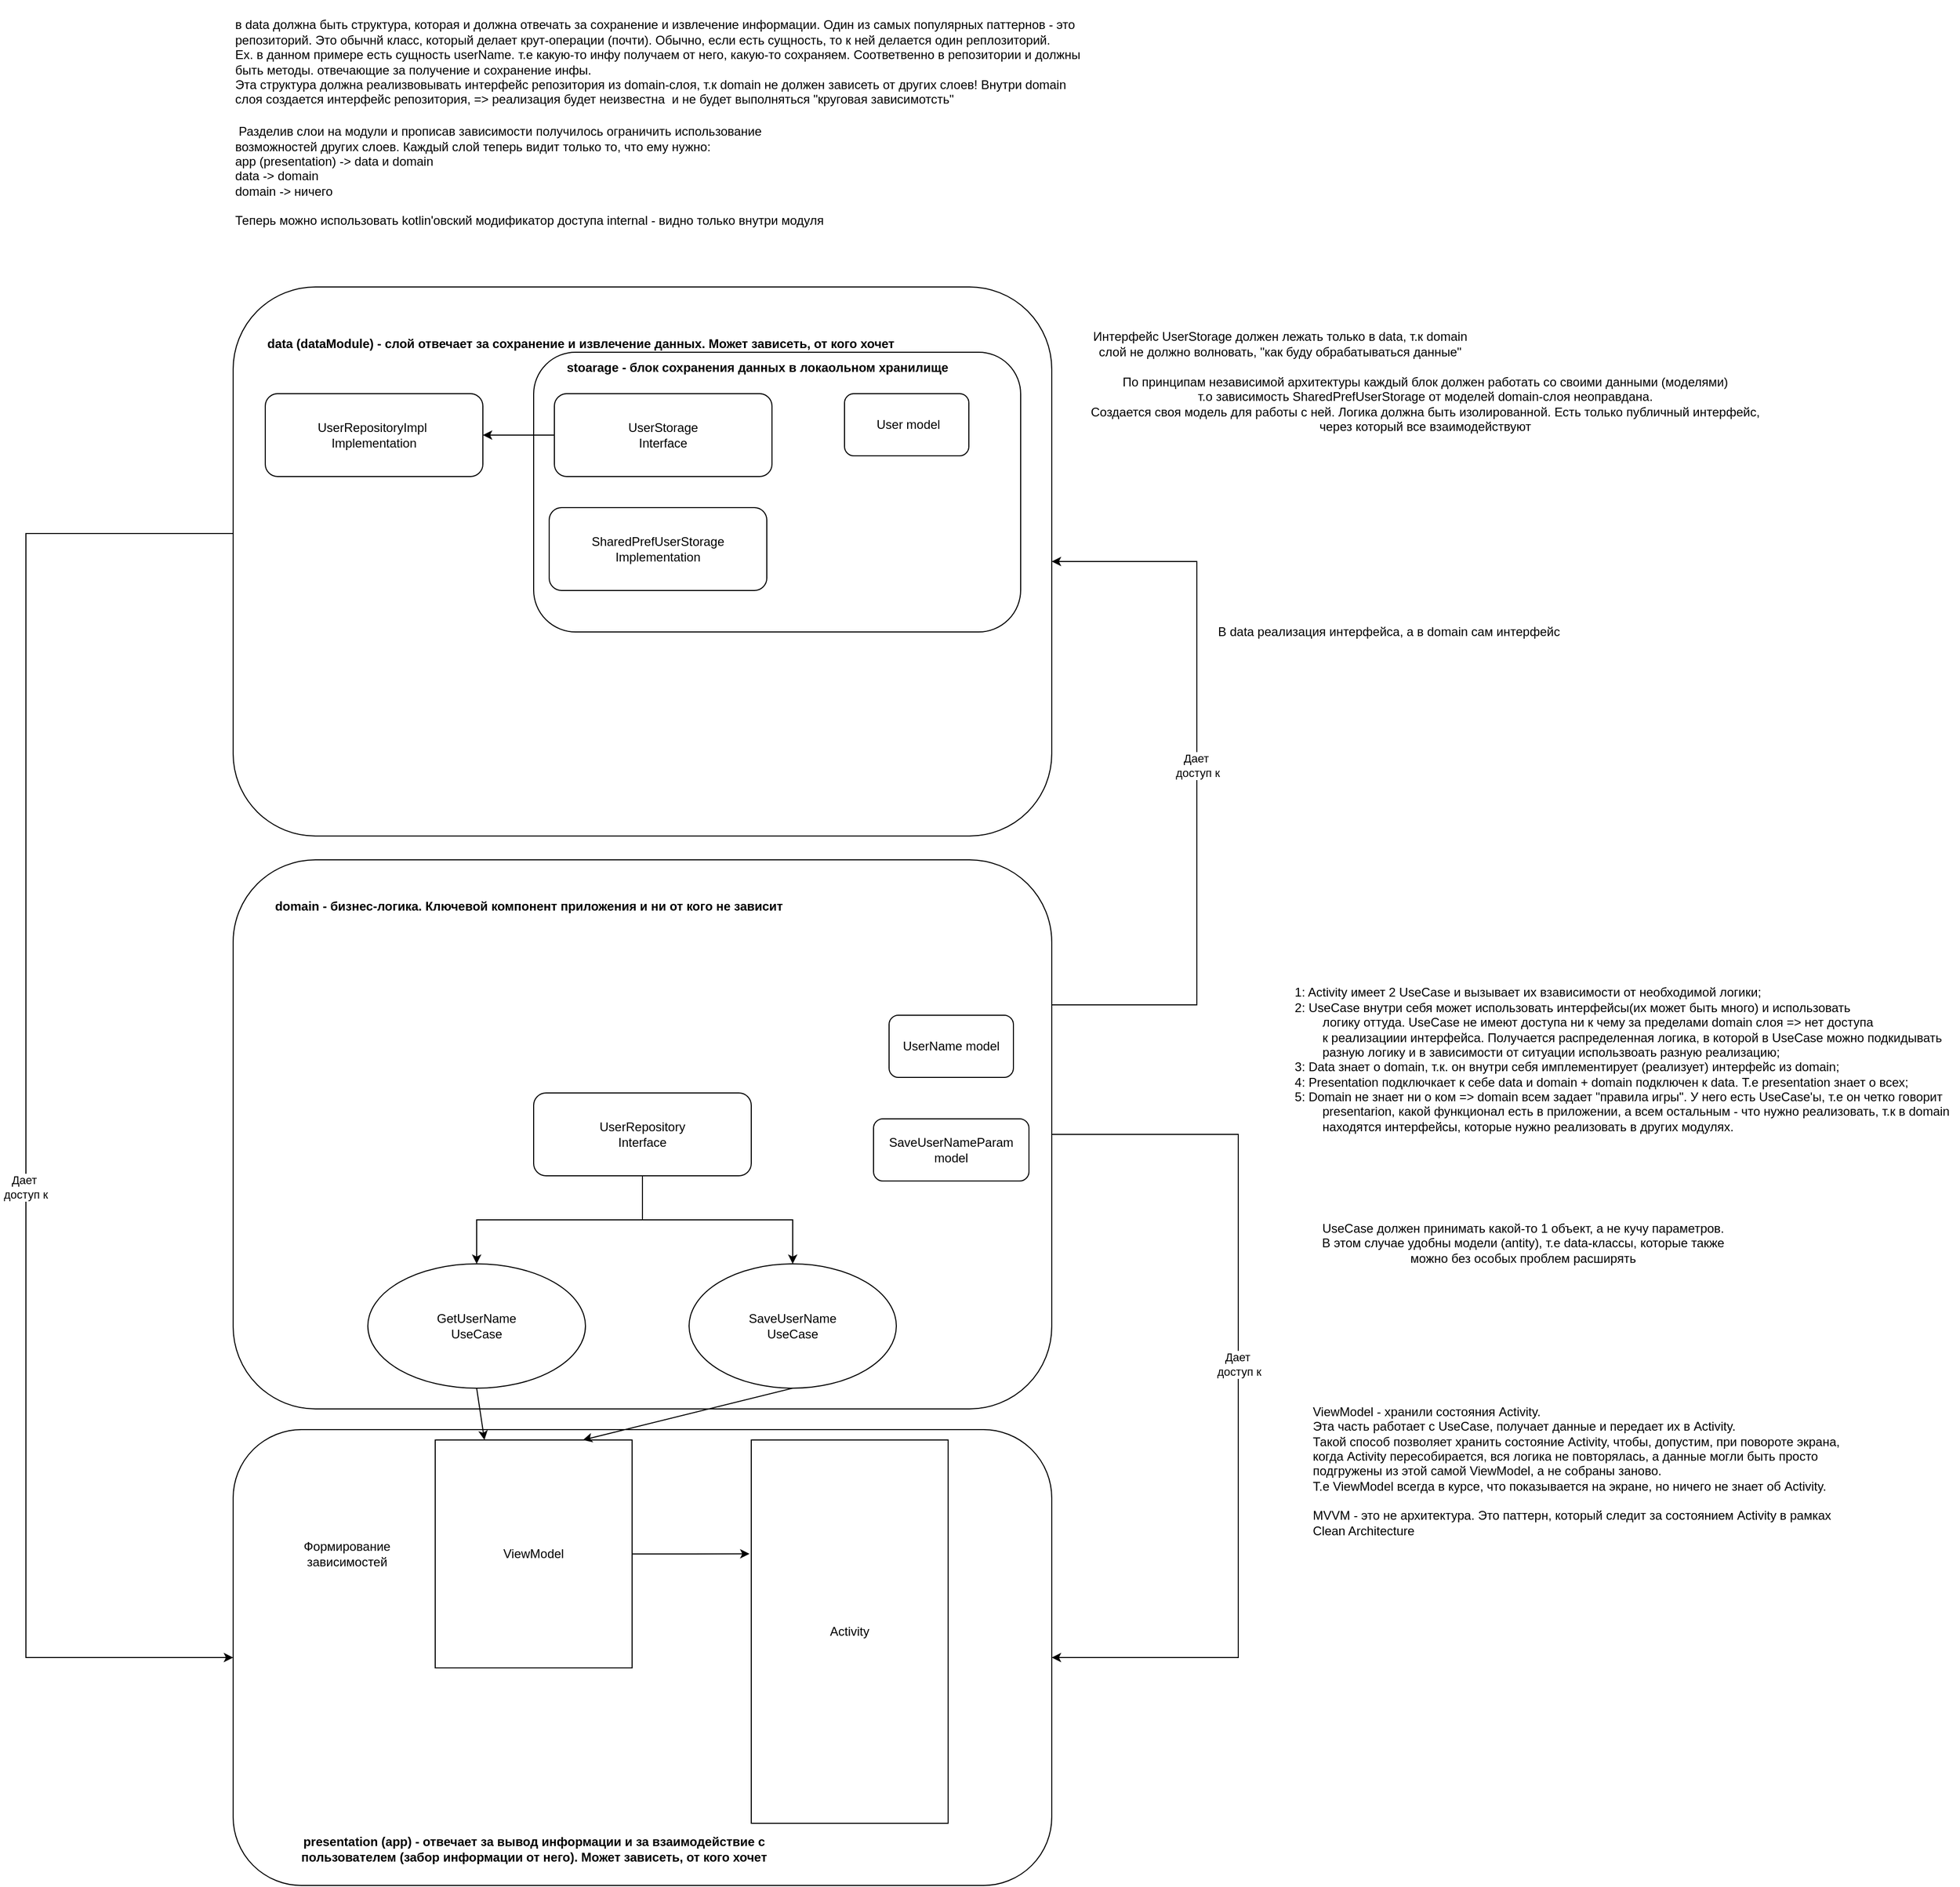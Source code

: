<mxfile version="19.0.3" type="device"><diagram id="ez9t7bem_2jCKn0CQkNO" name="Page-1"><mxGraphModel dx="1481" dy="1871" grid="1" gridSize="10" guides="1" tooltips="1" connect="1" arrows="1" fold="1" page="1" pageScale="1" pageWidth="827" pageHeight="1169" math="0" shadow="0"><root><mxCell id="0"/><mxCell id="1" parent="0"/><mxCell id="18Z7DHJpel_eaTuYEsQm-6" value="" style="rounded=1;whiteSpace=wrap;html=1;" parent="1" vertex="1"><mxGeometry x="-340" y="650" width="790" height="440" as="geometry"/></mxCell><mxCell id="oxo87xYoF75ZZi-0ZLqG-11" style="edgeStyle=orthogonalEdgeStyle;rounded=0;orthogonalLoop=1;jettySize=auto;html=1;" parent="1" source="18Z7DHJpel_eaTuYEsQm-4" edge="1"><mxGeometry relative="1" as="geometry"><mxPoint x="450.0" y="870" as="targetPoint"/><Array as="points"><mxPoint x="630" y="365"/><mxPoint x="630" y="870"/></Array></mxGeometry></mxCell><mxCell id="oxo87xYoF75ZZi-0ZLqG-17" value="Дает&lt;br&gt;&amp;nbsp;доступ к" style="edgeLabel;html=1;align=center;verticalAlign=middle;resizable=0;points=[];" parent="oxo87xYoF75ZZi-0ZLqG-11" vertex="1" connectable="0"><mxGeometry x="-0.069" y="-1" relative="1" as="geometry"><mxPoint y="-1" as="offset"/></mxGeometry></mxCell><mxCell id="oxo87xYoF75ZZi-0ZLqG-13" style="edgeStyle=orthogonalEdgeStyle;rounded=0;orthogonalLoop=1;jettySize=auto;html=1;entryX=1;entryY=0.5;entryDx=0;entryDy=0;" parent="1" source="18Z7DHJpel_eaTuYEsQm-4" target="oxo87xYoF75ZZi-0ZLqG-1" edge="1"><mxGeometry relative="1" as="geometry"><Array as="points"><mxPoint x="590" y="240"/><mxPoint x="590" y="-188"/></Array></mxGeometry></mxCell><mxCell id="oxo87xYoF75ZZi-0ZLqG-19" value="Дает&lt;br&gt;&amp;nbsp;доступ к" style="edgeLabel;html=1;align=center;verticalAlign=middle;resizable=0;points=[];" parent="oxo87xYoF75ZZi-0ZLqG-13" vertex="1" connectable="0"><mxGeometry x="0.049" y="1" relative="1" as="geometry"><mxPoint as="offset"/></mxGeometry></mxCell><mxCell id="18Z7DHJpel_eaTuYEsQm-4" value="" style="rounded=1;whiteSpace=wrap;html=1;" parent="1" vertex="1"><mxGeometry x="-340" y="100" width="790" height="530" as="geometry"/></mxCell><mxCell id="18Z7DHJpel_eaTuYEsQm-1" value="GetUserName&lt;br&gt;UseCase" style="ellipse;whiteSpace=wrap;html=1;" parent="1" vertex="1"><mxGeometry x="-210" y="490" width="210" height="120" as="geometry"/></mxCell><mxCell id="18Z7DHJpel_eaTuYEsQm-2" value="SaveUserName&lt;br&gt;UseCase" style="ellipse;whiteSpace=wrap;html=1;" parent="1" vertex="1"><mxGeometry x="100" y="490" width="200" height="120" as="geometry"/></mxCell><mxCell id="fY0dr240Z6xg3-y0M74--2" style="edgeStyle=orthogonalEdgeStyle;rounded=0;orthogonalLoop=1;jettySize=auto;html=1;entryX=-0.009;entryY=0.297;entryDx=0;entryDy=0;entryPerimeter=0;" edge="1" parent="1" source="18Z7DHJpel_eaTuYEsQm-3" target="fY0dr240Z6xg3-y0M74--1"><mxGeometry relative="1" as="geometry"/></mxCell><mxCell id="18Z7DHJpel_eaTuYEsQm-3" value="ViewModel" style="rounded=0;whiteSpace=wrap;html=1;" parent="1" vertex="1"><mxGeometry x="-145" y="660" width="190" height="220" as="geometry"/></mxCell><mxCell id="18Z7DHJpel_eaTuYEsQm-7" value="" style="endArrow=classic;html=1;rounded=0;exitX=0.5;exitY=1;exitDx=0;exitDy=0;entryX=0.25;entryY=0;entryDx=0;entryDy=0;" parent="1" source="18Z7DHJpel_eaTuYEsQm-1" target="18Z7DHJpel_eaTuYEsQm-3" edge="1"><mxGeometry width="50" height="50" relative="1" as="geometry"><mxPoint x="260" y="790" as="sourcePoint"/><mxPoint x="310" y="740" as="targetPoint"/></mxGeometry></mxCell><mxCell id="18Z7DHJpel_eaTuYEsQm-8" value="" style="endArrow=classic;html=1;rounded=0;exitX=0.5;exitY=1;exitDx=0;exitDy=0;entryX=0.75;entryY=0;entryDx=0;entryDy=0;" parent="1" source="18Z7DHJpel_eaTuYEsQm-2" target="18Z7DHJpel_eaTuYEsQm-3" edge="1"><mxGeometry width="50" height="50" relative="1" as="geometry"><mxPoint x="-95" y="620" as="sourcePoint"/><mxPoint x="17.5" y="680" as="targetPoint"/></mxGeometry></mxCell><mxCell id="18Z7DHJpel_eaTuYEsQm-9" value="presentation (app) - отвечает за вывод информации и за взаимодействие с пользователем (забор информации от него). Может зависеть, от кого хочет" style="text;html=1;strokeColor=none;fillColor=none;align=center;verticalAlign=middle;whiteSpace=wrap;rounded=0;fontStyle=1" parent="1" vertex="1"><mxGeometry x="-309" y="1040" width="519" height="30" as="geometry"/></mxCell><mxCell id="18Z7DHJpel_eaTuYEsQm-10" value="domain - бизнес-логика. Ключевой компонент приложения и ни от кого не зависит" style="text;html=1;strokeColor=none;fillColor=none;align=center;verticalAlign=middle;whiteSpace=wrap;rounded=0;fontStyle=1" parent="1" vertex="1"><mxGeometry x="-309" y="130" width="509" height="30" as="geometry"/></mxCell><mxCell id="oxo87xYoF75ZZi-0ZLqG-10" style="edgeStyle=orthogonalEdgeStyle;rounded=0;orthogonalLoop=1;jettySize=auto;html=1;entryX=0;entryY=0.5;entryDx=0;entryDy=0;" parent="1" source="oxo87xYoF75ZZi-0ZLqG-1" target="18Z7DHJpel_eaTuYEsQm-6" edge="1"><mxGeometry relative="1" as="geometry"><Array as="points"><mxPoint x="-540" y="-215"/><mxPoint x="-540" y="870"/></Array></mxGeometry></mxCell><mxCell id="oxo87xYoF75ZZi-0ZLqG-18" value="Дает&lt;br&gt;&amp;nbsp;доступ к" style="edgeLabel;html=1;align=center;verticalAlign=middle;resizable=0;points=[];" parent="oxo87xYoF75ZZi-0ZLqG-10" vertex="1" connectable="0"><mxGeometry x="0.117" y="-2" relative="1" as="geometry"><mxPoint y="1" as="offset"/></mxGeometry></mxCell><mxCell id="oxo87xYoF75ZZi-0ZLqG-1" value="" style="rounded=1;whiteSpace=wrap;html=1;" parent="1" vertex="1"><mxGeometry x="-340" y="-453" width="790" height="530" as="geometry"/></mxCell><mxCell id="oxo87xYoF75ZZi-0ZLqG-2" value="data (dataModule) - слой отвечает за сохранение и извлечение данных. Может зависеть, от кого хочет" style="text;html=1;strokeColor=none;fillColor=none;align=left;verticalAlign=middle;whiteSpace=wrap;rounded=0;fontStyle=1" parent="1" vertex="1"><mxGeometry x="-309" y="-413" width="620" height="30" as="geometry"/></mxCell><mxCell id="oxo87xYoF75ZZi-0ZLqG-3" value="в data должна быть структура, которая и должна отвечать за сохранение и извлечение информации. Один из самых популярных паттернов - это репозиторий. Это обычнй класс, который делает крут-операции (почти). Обычно, если есть сущность, то к ней делается один реплозиторий. &lt;br&gt;Ex. в данном примере есть сущность userName. т.е какую-то инфу получаем от него, какую-то сохраняем. Соответвенно в репозитории и должны быть методы. отвечающие за получение и сохранение инфы.&lt;br&gt;Эта структура должна реализвовывать интерфейс репозитория из domain-слоя, т.к domain не должен зависеть от других слоев! Внутри domain слоя создается интерфейс репозитория, =&amp;gt; реализация будет неизвестна&amp;nbsp; и не будет выполняться &quot;круговая зависимотсть&quot;" style="text;html=1;strokeColor=none;fillColor=none;align=left;verticalAlign=middle;whiteSpace=wrap;rounded=0;" parent="1" vertex="1"><mxGeometry x="-340" y="-730" width="820" height="120" as="geometry"/></mxCell><mxCell id="oxo87xYoF75ZZi-0ZLqG-4" value="UserRepositoryImpl&amp;nbsp;&lt;br&gt;Implementation" style="rounded=1;whiteSpace=wrap;html=1;" parent="1" vertex="1"><mxGeometry x="-309" y="-350" width="210" height="80" as="geometry"/></mxCell><mxCell id="oxo87xYoF75ZZi-0ZLqG-5" value="UserName model" style="rounded=1;whiteSpace=wrap;html=1;" parent="1" vertex="1"><mxGeometry x="293" y="250" width="120" height="60" as="geometry"/></mxCell><mxCell id="oxo87xYoF75ZZi-0ZLqG-6" value="SaveUserNameParam model" style="rounded=1;whiteSpace=wrap;html=1;" parent="1" vertex="1"><mxGeometry x="278" y="350" width="150" height="60" as="geometry"/></mxCell><mxCell id="oxo87xYoF75ZZi-0ZLqG-8" style="edgeStyle=orthogonalEdgeStyle;rounded=0;orthogonalLoop=1;jettySize=auto;html=1;" parent="1" source="oxo87xYoF75ZZi-0ZLqG-7" target="18Z7DHJpel_eaTuYEsQm-1" edge="1"><mxGeometry relative="1" as="geometry"/></mxCell><mxCell id="oxo87xYoF75ZZi-0ZLqG-9" style="edgeStyle=orthogonalEdgeStyle;rounded=0;orthogonalLoop=1;jettySize=auto;html=1;" parent="1" source="oxo87xYoF75ZZi-0ZLqG-7" target="18Z7DHJpel_eaTuYEsQm-2" edge="1"><mxGeometry relative="1" as="geometry"/></mxCell><mxCell id="oxo87xYoF75ZZi-0ZLqG-7" value="UserRepository&lt;br&gt;Interface" style="rounded=1;whiteSpace=wrap;html=1;" parent="1" vertex="1"><mxGeometry x="-50" y="325" width="210" height="80" as="geometry"/></mxCell><mxCell id="oxo87xYoF75ZZi-0ZLqG-14" value="В data реализация интерфейса, а в domain сам интерфейс" style="text;html=1;align=center;verticalAlign=middle;resizable=0;points=[];autosize=1;strokeColor=none;fillColor=none;" parent="1" vertex="1"><mxGeometry x="600" y="-130" width="350" height="20" as="geometry"/></mxCell><mxCell id="oxo87xYoF75ZZi-0ZLqG-15" value="&lt;div style=&quot;text-align: justify;&quot;&gt;&lt;span style=&quot;background-color: initial;&quot;&gt;1: Activity имеет 2 UseCase и вызывает их взависимости от необходимой логики;&lt;/span&gt;&lt;/div&gt;&lt;div style=&quot;text-align: justify;&quot;&gt;&lt;span style=&quot;background-color: initial;&quot;&gt;2: UseCase внутри себя может использовать интерфейсы(их может быть много) и использовать&amp;nbsp;&lt;/span&gt;&lt;/div&gt;&lt;div style=&quot;text-align: justify;&quot;&gt;&lt;span style=&quot;background-color: initial;&quot;&gt;&lt;span style=&quot;white-space: pre;&quot;&gt;&#9;&lt;/span&gt;логику оттуда. UseCase не имеют доступа ни к чему за пределами domain слоя =&amp;gt; нет доступа&lt;/span&gt;&lt;/div&gt;&lt;div style=&quot;text-align: justify;&quot;&gt;&lt;span style=&quot;background-color: initial;&quot;&gt;&lt;span style=&quot;white-space: pre;&quot;&gt;&#9;&lt;/span&gt;к реализациии интерфейса. Получается распределенная логика, в которой в UseCase можно подкидывать&lt;/span&gt;&lt;/div&gt;&lt;div style=&quot;text-align: justify;&quot;&gt;&lt;span style=&quot;background-color: initial;&quot;&gt;&lt;span style=&quot;white-space: pre;&quot;&gt;&#9;&lt;/span&gt;разную логику и в зависимости от ситуации использвоать разную реализацию;&lt;/span&gt;&lt;/div&gt;&lt;div style=&quot;text-align: justify;&quot;&gt;&lt;span style=&quot;background-color: initial;&quot;&gt;3:&amp;nbsp;&lt;/span&gt;&lt;span style=&quot;background-color: initial; text-align: left;&quot;&gt;Data знает о domain, т.к. он внутри себя имплементирует (реализует) интерфейс из domain;&lt;/span&gt;&lt;/div&gt;&lt;div style=&quot;text-align: justify;&quot;&gt;&lt;span style=&quot;background-color: initial;&quot;&gt;4: Presentation подключкает к себе data и domain + domain подключен к data. Т.е presentation знает о всех;&lt;/span&gt;&lt;/div&gt;&lt;div style=&quot;text-align: justify;&quot;&gt;&lt;span style=&quot;background-color: initial;&quot;&gt;5: Domain не знает ни о ком =&amp;gt; domain всем задает &quot;правила игры&quot;. У него есть UseCase'ы, т.е он четко говорит&lt;/span&gt;&lt;/div&gt;&lt;div style=&quot;text-align: justify;&quot;&gt;&lt;span style=&quot;white-space: pre;&quot;&gt;&#9;&lt;/span&gt;presentarion, какой функционал есть в приложении, а всем остальным - что нужно реализовать, т.к в domain&lt;/div&gt;&lt;div style=&quot;text-align: justify;&quot;&gt;&lt;span style=&quot;white-space: pre;&quot;&gt;&#9;&lt;/span&gt;находятся интерфейсы, которые нужно реализовать в других модулях.&lt;/div&gt;&lt;div style=&quot;text-align: justify;&quot;&gt;&lt;span style=&quot;background-color: initial;&quot;&gt;&amp;nbsp;&lt;/span&gt;&lt;/div&gt;" style="text;html=1;align=center;verticalAlign=middle;resizable=0;points=[];autosize=1;strokeColor=none;fillColor=none;" parent="1" vertex="1"><mxGeometry x="675" y="220" width="650" height="160" as="geometry"/></mxCell><mxCell id="Hts_RcECgyVePf7qLD3a-1" value="Формирование зависимостей" style="text;html=1;strokeColor=none;fillColor=none;align=center;verticalAlign=middle;whiteSpace=wrap;rounded=0;" parent="1" vertex="1"><mxGeometry x="-290" y="740" width="120" height="60" as="geometry"/></mxCell><mxCell id="Hts_RcECgyVePf7qLD3a-2" value="UseCase должен принимать какой-то 1 объект, а не кучу параметров. &lt;br&gt;В этом случае удобны модели (antity), т.е data-классы, которые также можно без особых проблем расширять" style="text;html=1;strokeColor=none;fillColor=none;align=center;verticalAlign=middle;whiteSpace=wrap;rounded=0;" parent="1" vertex="1"><mxGeometry x="700" y="420" width="410" height="100" as="geometry"/></mxCell><mxCell id="Hts_RcECgyVePf7qLD3a-7" value="" style="rounded=1;whiteSpace=wrap;html=1;" parent="1" vertex="1"><mxGeometry x="-50" y="-390" width="470" height="270" as="geometry"/></mxCell><mxCell id="Hts_RcECgyVePf7qLD3a-3" value="UserStorage&lt;br&gt;Interface&lt;span style=&quot;color: rgba(0, 0, 0, 0); font-family: monospace; font-size: 0px; text-align: start;&quot;&gt;%3CmxGraphModel%3E%3Croot%3E%3CmxCell%20id%3D%220%22%2F%3E%3CmxCell%20id%3D%221%22%20parent%3D%220%22%2F%3E%3CmxCell%20id%3D%222%22%20value%3D%22UserRepositoryImpl%26amp%3Bnbsp%3B%26lt%3Bbr%26gt%3BImplementation%22%20style%3D%22rounded%3D1%3BwhiteSpace%3Dwrap%3Bhtml%3D1%3B%22%20vertex%3D%221%22%20parent%3D%221%22%3E%3CmxGeometry%20x%3D%22-309%22%20y%3D%22-370%22%20width%3D%22210%22%20height%3D%2280%22%20as%3D%22geometry%22%2F%3E%3C%2FmxCell%3E%3C%2Froot%3E%3C%2FmxGraphModel%3E&lt;/span&gt;" style="rounded=1;whiteSpace=wrap;html=1;" parent="1" vertex="1"><mxGeometry x="-30" y="-350" width="210" height="80" as="geometry"/></mxCell><mxCell id="Hts_RcECgyVePf7qLD3a-4" value="SharedPrefUserStorage&lt;br&gt;Implementation" style="rounded=1;whiteSpace=wrap;html=1;" parent="1" vertex="1"><mxGeometry x="-35" y="-240" width="210" height="80" as="geometry"/></mxCell><mxCell id="Hts_RcECgyVePf7qLD3a-5" value="" style="endArrow=classic;html=1;rounded=0;exitX=0;exitY=0.5;exitDx=0;exitDy=0;entryX=1;entryY=0.5;entryDx=0;entryDy=0;" parent="1" source="Hts_RcECgyVePf7qLD3a-3" target="oxo87xYoF75ZZi-0ZLqG-4" edge="1"><mxGeometry width="50" height="50" relative="1" as="geometry"><mxPoint x="480" y="150" as="sourcePoint"/><mxPoint x="530" y="100" as="targetPoint"/></mxGeometry></mxCell><mxCell id="Hts_RcECgyVePf7qLD3a-6" value="Интерфейс UserStorage должен лежать только в data, т.к domain &lt;br&gt;слой не должно волновать, &quot;как буду обрабатываться данные&quot;" style="text;html=1;align=center;verticalAlign=middle;resizable=0;points=[];autosize=1;strokeColor=none;fillColor=none;" parent="1" vertex="1"><mxGeometry x="480" y="-413" width="380" height="30" as="geometry"/></mxCell><mxCell id="Hts_RcECgyVePf7qLD3a-8" value="stoarage - блок сохранения данных в локаольном хранилище" style="text;html=1;strokeColor=none;fillColor=none;align=left;verticalAlign=middle;whiteSpace=wrap;rounded=0;fontStyle=1" parent="1" vertex="1"><mxGeometry x="-20" y="-390" width="400" height="30" as="geometry"/></mxCell><mxCell id="Hts_RcECgyVePf7qLD3a-9" value="&amp;nbsp;User model" style="rounded=1;whiteSpace=wrap;html=1;" parent="1" vertex="1"><mxGeometry x="250" y="-350" width="120" height="60" as="geometry"/></mxCell><mxCell id="Hts_RcECgyVePf7qLD3a-10" value="По принципам независимой архитектуры каждый блок должен работать со своими данными (моделями)&lt;br&gt;т.о зависимость SharedPrefUserStorage от моделей domain-слоя неоправдана. &lt;br&gt;Создается своя модель для работы с ней. Логика должна быть изолированной. Есть только публичный интерфейс, &lt;br&gt;через который все взаимодействуют" style="text;html=1;align=center;verticalAlign=middle;resizable=0;points=[];autosize=1;strokeColor=none;fillColor=none;" parent="1" vertex="1"><mxGeometry x="480" y="-370" width="660" height="60" as="geometry"/></mxCell><mxCell id="Rs_jUOIde91hjrWItdcW-1" value="&amp;nbsp;Разделив слои на модули и прописав зависимости получилось ограничить использование &lt;br&gt;&lt;div style=&quot;&quot;&gt;&lt;span style=&quot;background-color: initial;&quot;&gt;возможностей других слоев. Каждый слой теперь видит только то, что ему нужно:&lt;/span&gt;&lt;/div&gt;app (presentation) -&amp;gt; data и domain&lt;br&gt;data -&amp;gt; domain&lt;br&gt;domain -&amp;gt; ничего&lt;br&gt;&lt;br&gt;Теперь можно использовать kotlin'овский модификатор доступа internal - видно только внутри модуля" style="text;html=1;align=left;verticalAlign=middle;resizable=0;points=[];autosize=1;strokeColor=none;fillColor=none;" parent="1" vertex="1"><mxGeometry x="-340" y="-610" width="580" height="100" as="geometry"/></mxCell><mxCell id="fY0dr240Z6xg3-y0M74--1" value="Activity" style="rounded=0;whiteSpace=wrap;html=1;" vertex="1" parent="1"><mxGeometry x="160" y="660" width="190" height="370" as="geometry"/></mxCell><mxCell id="fY0dr240Z6xg3-y0M74--3" value="&lt;div style=&quot;text-align: justify;&quot;&gt;ViewModel - хранили состояния Activity.&lt;/div&gt;&lt;div style=&quot;text-align: justify;&quot;&gt;Эта часть работает с UseCase, получает данные и передает их в Activity.&amp;nbsp;&lt;/div&gt;&lt;div style=&quot;text-align: justify;&quot;&gt;Такой способ позволяет хранить состояние Activity, чтобы, допустим, при повороте экрана,&lt;/div&gt;&lt;div style=&quot;text-align: justify;&quot;&gt;когда Activity пересобирается, вся логика не повторялась, а данные могли быть просто&amp;nbsp;&lt;/div&gt;&lt;div style=&quot;text-align: justify;&quot;&gt;подгружены из этой самой ViewModel, а не собраны заново.&amp;nbsp;&lt;/div&gt;&lt;div style=&quot;text-align: justify;&quot;&gt;Т.е ViewModel всегда в курсе, что показывается на экране, но ничего не знает об Activity.&lt;/div&gt;&lt;div style=&quot;text-align: justify;&quot;&gt;&lt;br&gt;&lt;/div&gt;&lt;div style=&quot;text-align: justify;&quot;&gt;MVVM - это не архитектура. Это паттерн, который следит за состоянием Activity в рамках&lt;/div&gt;&lt;div style=&quot;text-align: justify;&quot;&gt;Clean Architecture&lt;/div&gt;" style="text;html=1;align=left;verticalAlign=middle;resizable=0;points=[];autosize=1;strokeColor=none;fillColor=none;" vertex="1" parent="1"><mxGeometry x="700" y="625" width="520" height="130" as="geometry"/></mxCell></root></mxGraphModel></diagram></mxfile>